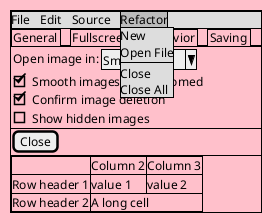 {
  "sha1": "ocaa03fs7sh49qm3n4mhh4yt74laz1r",
  "insertion": {
    "when": "2024-06-04T17:28:39.691Z",
    "url": "https://forum.plantuml.net/14752/style-salt-allow-full-style-on-salt",
    "user": "plantuml@gmail.com"
  }
}
@startsalt
<style>
root {
  FontName SansSerif
  HyperLinkColor green
  FontColor red
  FontSize 19
  FontStyle plain
  HorizontalAlignment right
  RoundCorner 15
  DiagonalCorner 10
  LineColor #3600A8
  LineThickness 3.0
  BackGroundColor #pink
  Shadowing 1.0
  Margin 10
  Padding 20
}
</style>
{#
{* File | Edit | Source | Refactor
 Refactor | New | Open File | - | Close | Close All }
{/ General | Fullscreen | Behavior | Saving }
{
{ Open image in: | ^Smart Mode^ }
[X] Smooth images when zoomed
[X] Confirm image deletion
[ ] Show hidden images
}
[Close]
{#
. | Column 2 | Column 3
Row header 1 | value 1 | value 2
Row header 2 | A long cell | *
}
}
@endsalt
